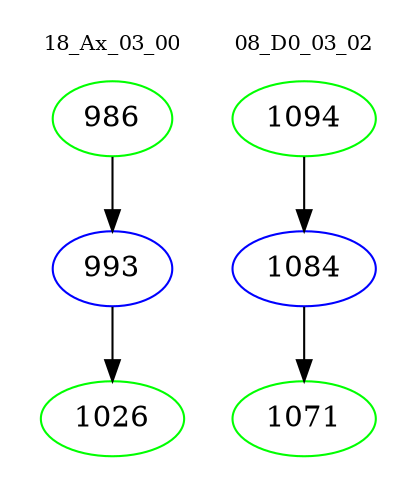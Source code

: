 digraph{
subgraph cluster_0 {
color = white
label = "18_Ax_03_00";
fontsize=10;
T0_986 [label="986", color="green"]
T0_986 -> T0_993 [color="black"]
T0_993 [label="993", color="blue"]
T0_993 -> T0_1026 [color="black"]
T0_1026 [label="1026", color="green"]
}
subgraph cluster_1 {
color = white
label = "08_D0_03_02";
fontsize=10;
T1_1094 [label="1094", color="green"]
T1_1094 -> T1_1084 [color="black"]
T1_1084 [label="1084", color="blue"]
T1_1084 -> T1_1071 [color="black"]
T1_1071 [label="1071", color="green"]
}
}
